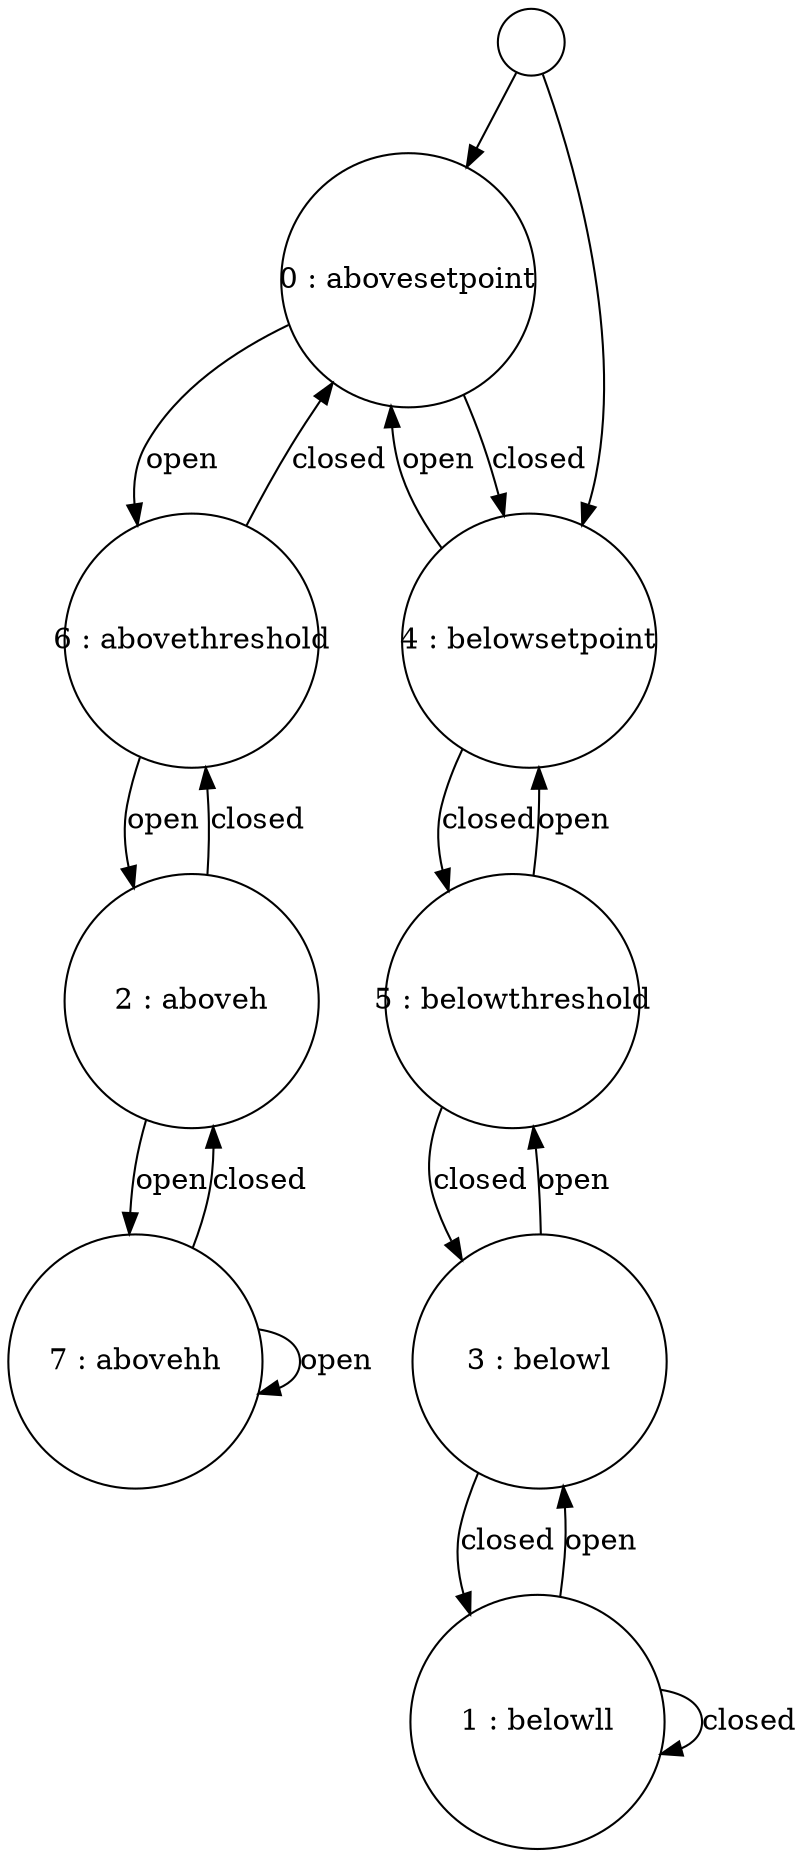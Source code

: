# generated file
# command: dot -Tpng <filename> > filename.png
digraph Automaton {
    init [shape = circle, width=0.1, height=0.1, label=" "];
    node [fixedsize=true, width=1.7, height=1.7];
    0 [label = "0 : abovesetpoint"] [shape=circle];
    init -> 0;
    1 [label = "1 : belowll"] [shape=circle];
    2 [label = "2 : aboveh"] [shape=circle];
    3 [label = "3 : belowl"] [shape=circle];
    4 [label = "4 : belowsetpoint"] [shape=circle];
    init -> 4;
    5 [label = "5 : belowthreshold"] [shape=circle];
    6 [label = "6 : abovethreshold"] [shape=circle];
    7 [label = "7 : abovehh"] [shape=circle];
    0 -> 4 [label = "closed"];
    0 -> 6 [label = "open"];
    1 -> 3 [label = "open"];
    1 -> 1 [label = "closed"];
    2 -> 6 [label = "closed"];
    2 -> 7 [label = "open"];
    3 -> 1 [label = "closed"];
    3 -> 5 [label = "open"];
    4 -> 0 [label = "open"];
    4 -> 5 [label = "closed"];
    5 -> 3 [label = "closed"];
    5 -> 4 [label = "open"];
    6 -> 0 [label = "closed"];
    6 -> 2 [label = "open"];
    7 -> 2 [label = "closed"];
    7 -> 7 [label = "open"];
}
